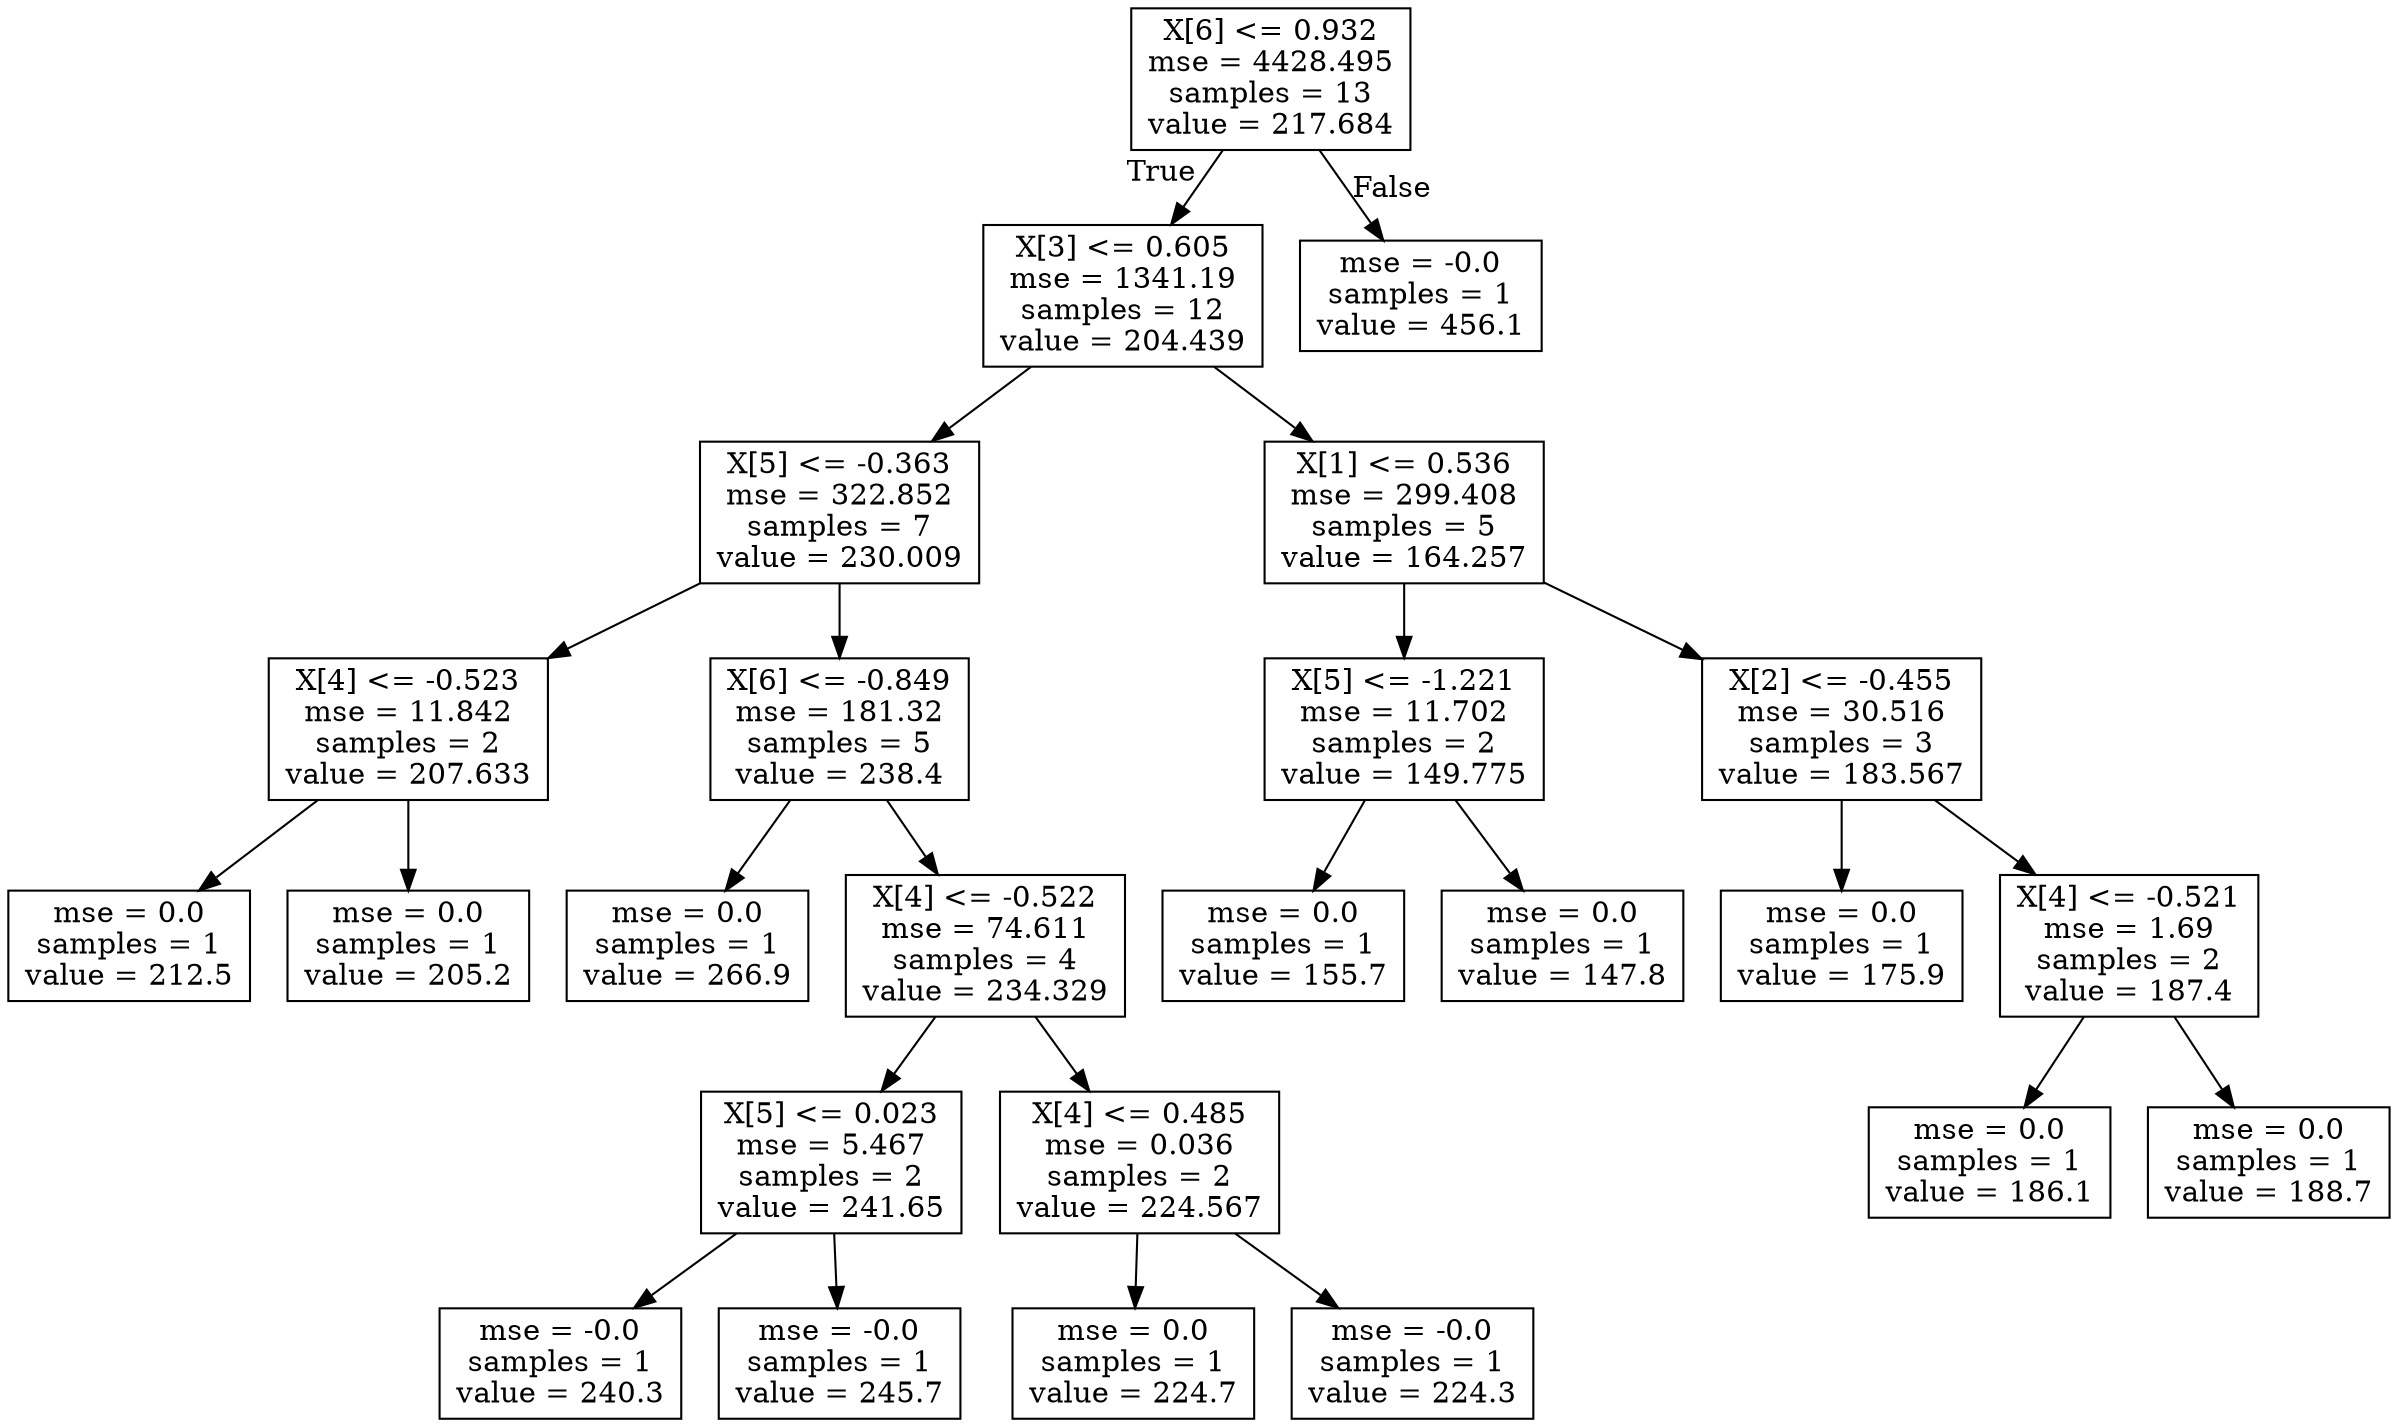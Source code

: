 digraph Tree {
node [shape=box] ;
0 [label="X[6] <= 0.932\nmse = 4428.495\nsamples = 13\nvalue = 217.684"] ;
1 [label="X[3] <= 0.605\nmse = 1341.19\nsamples = 12\nvalue = 204.439"] ;
0 -> 1 [labeldistance=2.5, labelangle=45, headlabel="True"] ;
2 [label="X[5] <= -0.363\nmse = 322.852\nsamples = 7\nvalue = 230.009"] ;
1 -> 2 ;
3 [label="X[4] <= -0.523\nmse = 11.842\nsamples = 2\nvalue = 207.633"] ;
2 -> 3 ;
4 [label="mse = 0.0\nsamples = 1\nvalue = 212.5"] ;
3 -> 4 ;
5 [label="mse = 0.0\nsamples = 1\nvalue = 205.2"] ;
3 -> 5 ;
6 [label="X[6] <= -0.849\nmse = 181.32\nsamples = 5\nvalue = 238.4"] ;
2 -> 6 ;
7 [label="mse = 0.0\nsamples = 1\nvalue = 266.9"] ;
6 -> 7 ;
8 [label="X[4] <= -0.522\nmse = 74.611\nsamples = 4\nvalue = 234.329"] ;
6 -> 8 ;
9 [label="X[5] <= 0.023\nmse = 5.467\nsamples = 2\nvalue = 241.65"] ;
8 -> 9 ;
10 [label="mse = -0.0\nsamples = 1\nvalue = 240.3"] ;
9 -> 10 ;
11 [label="mse = -0.0\nsamples = 1\nvalue = 245.7"] ;
9 -> 11 ;
12 [label="X[4] <= 0.485\nmse = 0.036\nsamples = 2\nvalue = 224.567"] ;
8 -> 12 ;
13 [label="mse = 0.0\nsamples = 1\nvalue = 224.7"] ;
12 -> 13 ;
14 [label="mse = -0.0\nsamples = 1\nvalue = 224.3"] ;
12 -> 14 ;
15 [label="X[1] <= 0.536\nmse = 299.408\nsamples = 5\nvalue = 164.257"] ;
1 -> 15 ;
16 [label="X[5] <= -1.221\nmse = 11.702\nsamples = 2\nvalue = 149.775"] ;
15 -> 16 ;
17 [label="mse = 0.0\nsamples = 1\nvalue = 155.7"] ;
16 -> 17 ;
18 [label="mse = 0.0\nsamples = 1\nvalue = 147.8"] ;
16 -> 18 ;
19 [label="X[2] <= -0.455\nmse = 30.516\nsamples = 3\nvalue = 183.567"] ;
15 -> 19 ;
20 [label="mse = 0.0\nsamples = 1\nvalue = 175.9"] ;
19 -> 20 ;
21 [label="X[4] <= -0.521\nmse = 1.69\nsamples = 2\nvalue = 187.4"] ;
19 -> 21 ;
22 [label="mse = 0.0\nsamples = 1\nvalue = 186.1"] ;
21 -> 22 ;
23 [label="mse = 0.0\nsamples = 1\nvalue = 188.7"] ;
21 -> 23 ;
24 [label="mse = -0.0\nsamples = 1\nvalue = 456.1"] ;
0 -> 24 [labeldistance=2.5, labelangle=-45, headlabel="False"] ;
}